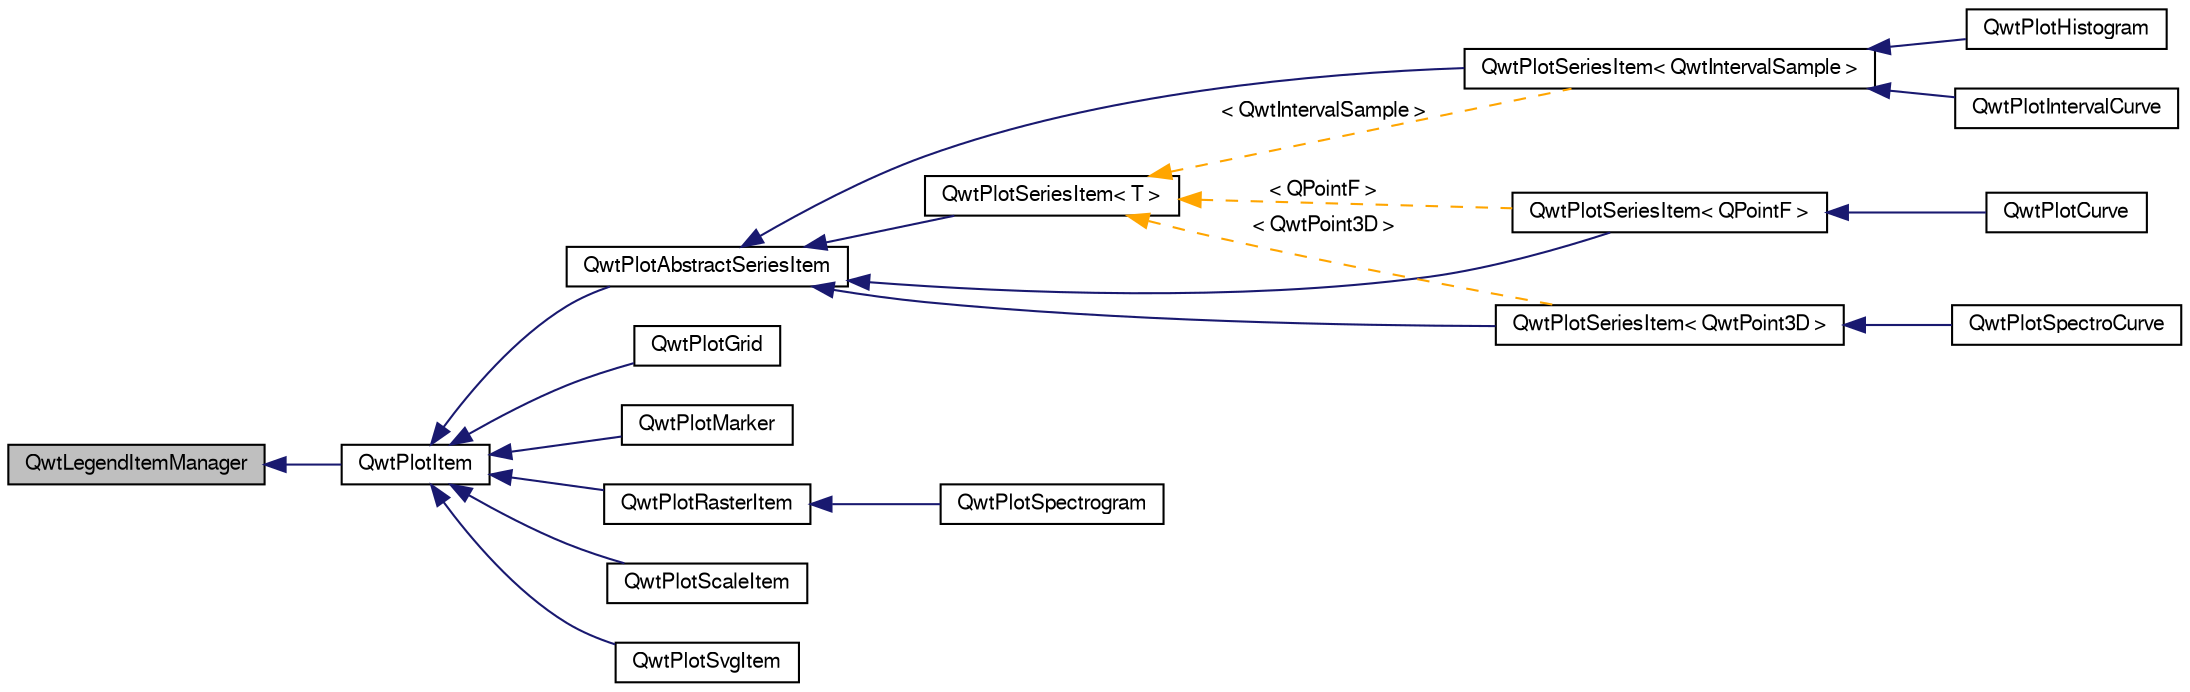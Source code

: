 digraph G
{
  edge [fontname="FreeSans",fontsize="10",labelfontname="FreeSans",labelfontsize="10"];
  node [fontname="FreeSans",fontsize="10",shape=record];
  rankdir="LR";
  Node1 [label="QwtLegendItemManager",height=0.2,width=0.4,color="black", fillcolor="grey75", style="filled" fontcolor="black"];
  Node1 -> Node2 [dir="back",color="midnightblue",fontsize="10",style="solid",fontname="FreeSans"];
  Node2 [label="QwtPlotItem",height=0.2,width=0.4,color="black", fillcolor="white", style="filled",URL="$class_qwt_plot_item.html",tooltip="Base class for items on the plot canvas."];
  Node2 -> Node3 [dir="back",color="midnightblue",fontsize="10",style="solid",fontname="FreeSans"];
  Node3 [label="QwtPlotAbstractSeriesItem",height=0.2,width=0.4,color="black", fillcolor="white", style="filled",URL="$class_qwt_plot_abstract_series_item.html",tooltip="Base class for plot items representing a series of samples."];
  Node3 -> Node4 [dir="back",color="midnightblue",fontsize="10",style="solid",fontname="FreeSans"];
  Node4 [label="QwtPlotSeriesItem\< T \>",height=0.2,width=0.4,color="black", fillcolor="white", style="filled",URL="$class_qwt_plot_series_item.html",tooltip="Class template for plot items representing a series of samples."];
  Node4 -> Node5 [dir="back",color="orange",fontsize="10",style="dashed",label=" \< QwtIntervalSample \>" ,fontname="FreeSans"];
  Node5 [label="QwtPlotSeriesItem\< QwtIntervalSample \>",height=0.2,width=0.4,color="black", fillcolor="white", style="filled",URL="$class_qwt_plot_series_item.html"];
  Node5 -> Node6 [dir="back",color="midnightblue",fontsize="10",style="solid",fontname="FreeSans"];
  Node6 [label="QwtPlotHistogram",height=0.2,width=0.4,color="black", fillcolor="white", style="filled",URL="$class_qwt_plot_histogram.html",tooltip="QwtPlotHistogram represents a series of samples, where an interval is associated with a value (  )..."];
  Node5 -> Node7 [dir="back",color="midnightblue",fontsize="10",style="solid",fontname="FreeSans"];
  Node7 [label="QwtPlotIntervalCurve",height=0.2,width=0.4,color="black", fillcolor="white", style="filled",URL="$class_qwt_plot_interval_curve.html",tooltip="QwtPlotIntervalCurve represents a series of samples, where each value is associated with an interval ..."];
  Node4 -> Node8 [dir="back",color="orange",fontsize="10",style="dashed",label=" \< QPointF \>" ,fontname="FreeSans"];
  Node8 [label="QwtPlotSeriesItem\< QPointF \>",height=0.2,width=0.4,color="black", fillcolor="white", style="filled",URL="$class_qwt_plot_series_item.html"];
  Node8 -> Node9 [dir="back",color="midnightblue",fontsize="10",style="solid",fontname="FreeSans"];
  Node9 [label="QwtPlotCurve",height=0.2,width=0.4,color="black", fillcolor="white", style="filled",URL="$class_qwt_plot_curve.html",tooltip="A plot item, that represents a series of points."];
  Node4 -> Node10 [dir="back",color="orange",fontsize="10",style="dashed",label=" \< QwtPoint3D \>" ,fontname="FreeSans"];
  Node10 [label="QwtPlotSeriesItem\< QwtPoint3D \>",height=0.2,width=0.4,color="black", fillcolor="white", style="filled",URL="$class_qwt_plot_series_item.html"];
  Node10 -> Node11 [dir="back",color="midnightblue",fontsize="10",style="solid",fontname="FreeSans"];
  Node11 [label="QwtPlotSpectroCurve",height=0.2,width=0.4,color="black", fillcolor="white", style="filled",URL="$class_qwt_plot_spectro_curve.html",tooltip="Curve that displays 3D points as dots, where the z coordinate is mapped to a color."];
  Node3 -> Node8 [dir="back",color="midnightblue",fontsize="10",style="solid",fontname="FreeSans"];
  Node3 -> Node5 [dir="back",color="midnightblue",fontsize="10",style="solid",fontname="FreeSans"];
  Node3 -> Node10 [dir="back",color="midnightblue",fontsize="10",style="solid",fontname="FreeSans"];
  Node2 -> Node12 [dir="back",color="midnightblue",fontsize="10",style="solid",fontname="FreeSans"];
  Node12 [label="QwtPlotGrid",height=0.2,width=0.4,color="black", fillcolor="white", style="filled",URL="$class_qwt_plot_grid.html",tooltip="A class which draws a coordinate grid."];
  Node2 -> Node13 [dir="back",color="midnightblue",fontsize="10",style="solid",fontname="FreeSans"];
  Node13 [label="QwtPlotMarker",height=0.2,width=0.4,color="black", fillcolor="white", style="filled",URL="$class_qwt_plot_marker.html",tooltip="A class for drawing markers."];
  Node2 -> Node14 [dir="back",color="midnightblue",fontsize="10",style="solid",fontname="FreeSans"];
  Node14 [label="QwtPlotRasterItem",height=0.2,width=0.4,color="black", fillcolor="white", style="filled",URL="$class_qwt_plot_raster_item.html",tooltip="A class, which displays raster data."];
  Node14 -> Node15 [dir="back",color="midnightblue",fontsize="10",style="solid",fontname="FreeSans"];
  Node15 [label="QwtPlotSpectrogram",height=0.2,width=0.4,color="black", fillcolor="white", style="filled",URL="$class_qwt_plot_spectrogram.html",tooltip="A plot item, which displays a spectrogram."];
  Node2 -> Node16 [dir="back",color="midnightblue",fontsize="10",style="solid",fontname="FreeSans"];
  Node16 [label="QwtPlotScaleItem",height=0.2,width=0.4,color="black", fillcolor="white", style="filled",URL="$class_qwt_plot_scale_item.html",tooltip="A class which draws a scale inside the plot canvas."];
  Node2 -> Node17 [dir="back",color="midnightblue",fontsize="10",style="solid",fontname="FreeSans"];
  Node17 [label="QwtPlotSvgItem",height=0.2,width=0.4,color="black", fillcolor="white", style="filled",URL="$class_qwt_plot_svg_item.html",tooltip="A plot item, which displays data in Scalable Vector Graphics (SVG) format."];
}
